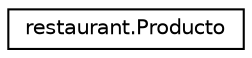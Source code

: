 digraph "Graphical Class Hierarchy"
{
 // LATEX_PDF_SIZE
  edge [fontname="Helvetica",fontsize="10",labelfontname="Helvetica",labelfontsize="10"];
  node [fontname="Helvetica",fontsize="10",shape=record];
  rankdir="LR";
  Node0 [label="restaurant.Producto",height=0.2,width=0.4,color="black", fillcolor="white", style="filled",URL="$classrestaurant_1_1_producto.html",tooltip=" "];
}
